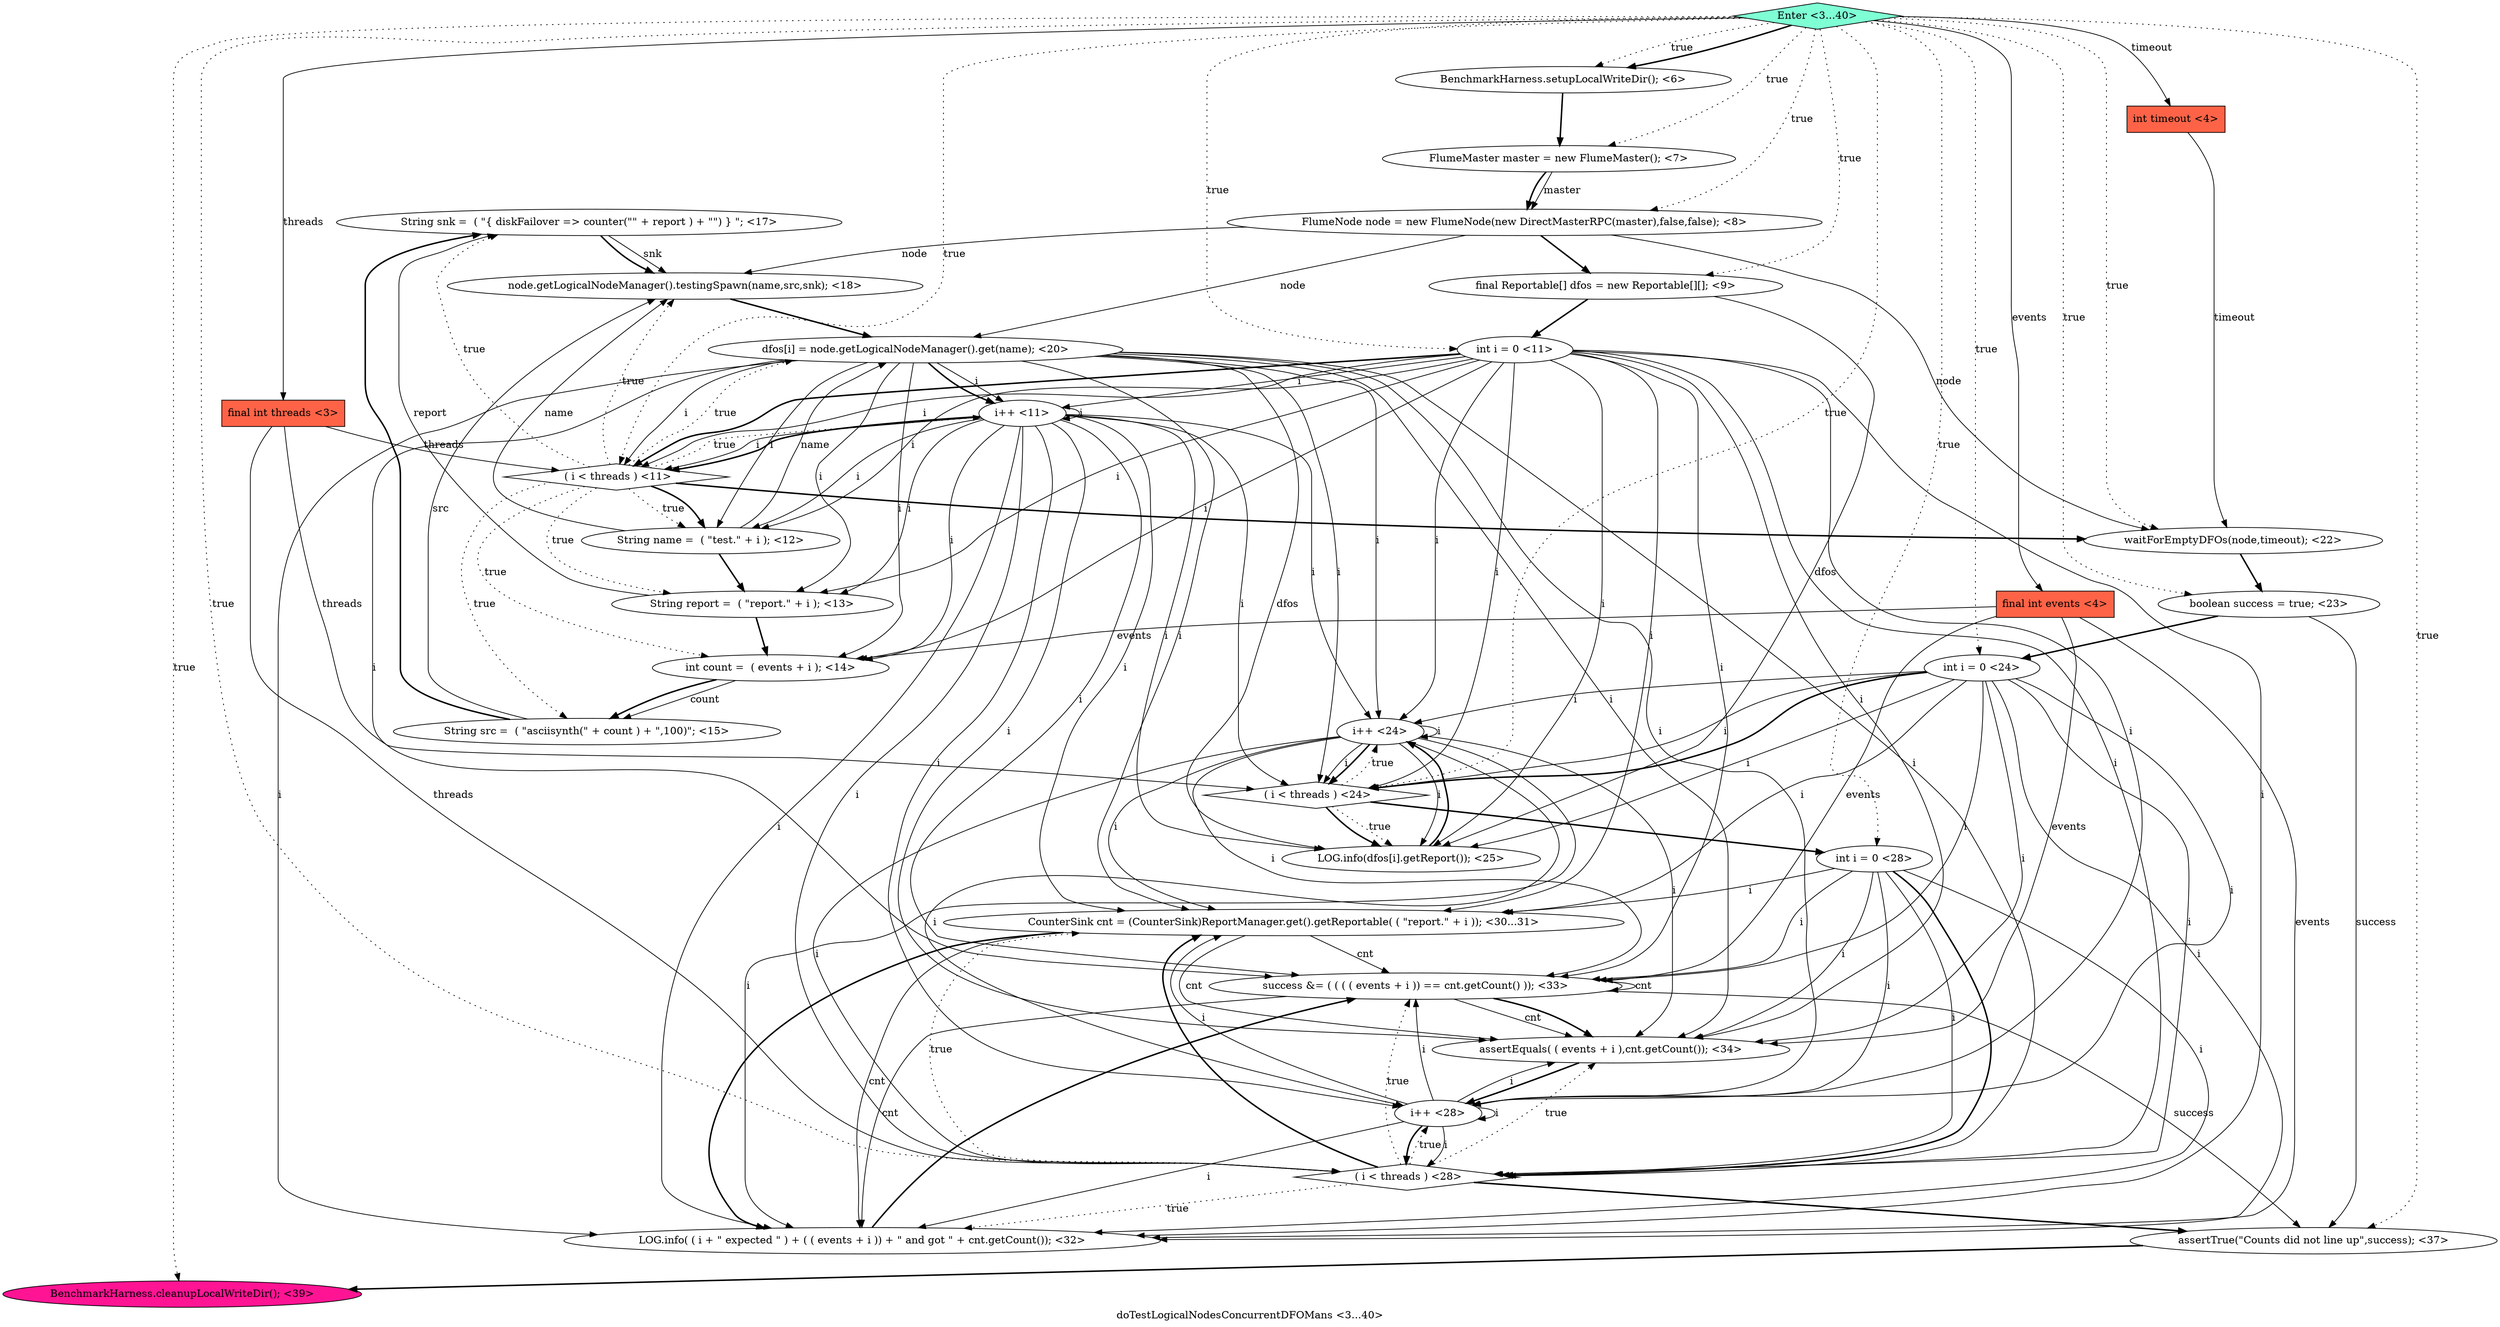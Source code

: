 digraph PDG {
label = "doTestLogicalNodesConcurrentDFOMans <3...40>";
0.14 [style = filled, label = "String snk =  ( \"{ diskFailover => counter(\"\" + report ) + \"\") } \"; <17>", fillcolor = white, shape = ellipse];
0.31 [style = filled, label = "BenchmarkHarness.cleanupLocalWriteDir(); <39>", fillcolor = deeppink, shape = ellipse];
0.17 [style = filled, label = "waitForEmptyDFOs(node,timeout); <22>", fillcolor = white, shape = ellipse];
0.26 [style = filled, label = "CounterSink cnt = (CounterSink)ReportManager.get().getReportable( ( \"report.\" + i )); <30...31>", fillcolor = white, shape = ellipse];
0.28 [style = filled, label = "success &= ( ( ( ( events + i )) == cnt.getCount() )); <33>", fillcolor = white, shape = ellipse];
0.18 [style = filled, label = "boolean success = true; <23>", fillcolor = white, shape = ellipse];
0.15 [style = filled, label = "node.getLogicalNodeManager().testingSpawn(name,src,snk); <18>", fillcolor = white, shape = ellipse];
0.27 [style = filled, label = "LOG.info( ( i + \" expected \" ) + ( ( events + i )) + \" and got \" + cnt.getCount()); <32>", fillcolor = white, shape = ellipse];
0.0 [style = filled, label = "final int threads <3>", fillcolor = tomato, shape = box];
0.24 [style = filled, label = " ( i < threads ) <28>", fillcolor = white, shape = diamond];
0.21 [style = filled, label = "i++ <24>", fillcolor = white, shape = ellipse];
0.16 [style = filled, label = "dfos[i] = node.getLogicalNodeManager().get(name); <20>", fillcolor = white, shape = ellipse];
0.9 [style = filled, label = "i++ <11>", fillcolor = white, shape = ellipse];
0.3 [style = filled, label = "BenchmarkHarness.setupLocalWriteDir(); <6>", fillcolor = white, shape = ellipse];
0.5 [style = filled, label = "FlumeNode node = new FlumeNode(new DirectMasterRPC(master),false,false); <8>", fillcolor = white, shape = ellipse];
0.6 [style = filled, label = "final Reportable[] dfos = new Reportable[][]; <9>", fillcolor = white, shape = ellipse];
0.8 [style = filled, label = " ( i < threads ) <11>", fillcolor = white, shape = diamond];
0.22 [style = filled, label = "LOG.info(dfos[i].getReport()); <25>", fillcolor = white, shape = ellipse];
0.11 [style = filled, label = "String report =  ( \"report.\" + i ); <13>", fillcolor = white, shape = ellipse];
0.25 [style = filled, label = "i++ <28>", fillcolor = white, shape = ellipse];
0.32 [style = filled, label = "Enter <3...40>", fillcolor = aquamarine, shape = diamond];
0.30 [style = filled, label = "assertTrue(\"Counts did not line up\",success); <37>", fillcolor = white, shape = ellipse];
0.10 [style = filled, label = "String name =  ( \"test.\" + i ); <12>", fillcolor = white, shape = ellipse];
0.29 [style = filled, label = "assertEquals( ( events + i ),cnt.getCount()); <34>", fillcolor = white, shape = ellipse];
0.19 [style = filled, label = "int i = 0 <24>", fillcolor = white, shape = ellipse];
0.7 [style = filled, label = "int i = 0 <11>", fillcolor = white, shape = ellipse];
0.2 [style = filled, label = "int timeout <4>", fillcolor = tomato, shape = box];
0.23 [style = filled, label = "int i = 0 <28>", fillcolor = white, shape = ellipse];
0.12 [style = filled, label = "int count =  ( events + i ); <14>", fillcolor = white, shape = ellipse];
0.20 [style = filled, label = " ( i < threads ) <24>", fillcolor = white, shape = diamond];
0.4 [style = filled, label = "FlumeMaster master = new FlumeMaster(); <7>", fillcolor = white, shape = ellipse];
0.1 [style = filled, label = "final int events <4>", fillcolor = tomato, shape = box];
0.13 [style = filled, label = "String src =  ( \"asciisynth(\" + count ) + \",100)\"; <15>", fillcolor = white, shape = ellipse];
0.0 -> 0.8 [style = solid, label="threads"];
0.0 -> 0.20 [style = solid, label="threads"];
0.0 -> 0.24 [style = solid, label="threads"];
0.1 -> 0.12 [style = solid, label="events"];
0.1 -> 0.27 [style = solid, label="events"];
0.1 -> 0.28 [style = solid, label="events"];
0.1 -> 0.29 [style = solid, label="events"];
0.2 -> 0.17 [style = solid, label="timeout"];
0.3 -> 0.4 [style = bold, label=""];
0.4 -> 0.5 [style = solid, label="master"];
0.4 -> 0.5 [style = bold, label=""];
0.5 -> 0.6 [style = bold, label=""];
0.5 -> 0.15 [style = solid, label="node"];
0.5 -> 0.16 [style = solid, label="node"];
0.5 -> 0.17 [style = solid, label="node"];
0.6 -> 0.7 [style = bold, label=""];
0.6 -> 0.22 [style = solid, label="dfos"];
0.7 -> 0.8 [style = solid, label="i"];
0.7 -> 0.8 [style = bold, label=""];
0.7 -> 0.9 [style = solid, label="i"];
0.7 -> 0.10 [style = solid, label="i"];
0.7 -> 0.11 [style = solid, label="i"];
0.7 -> 0.12 [style = solid, label="i"];
0.7 -> 0.20 [style = solid, label="i"];
0.7 -> 0.21 [style = solid, label="i"];
0.7 -> 0.22 [style = solid, label="i"];
0.7 -> 0.24 [style = solid, label="i"];
0.7 -> 0.25 [style = solid, label="i"];
0.7 -> 0.26 [style = solid, label="i"];
0.7 -> 0.27 [style = solid, label="i"];
0.7 -> 0.28 [style = solid, label="i"];
0.7 -> 0.29 [style = solid, label="i"];
0.8 -> 0.9 [style = dotted, label="true"];
0.8 -> 0.10 [style = dotted, label="true"];
0.8 -> 0.10 [style = bold, label=""];
0.8 -> 0.11 [style = dotted, label="true"];
0.8 -> 0.12 [style = dotted, label="true"];
0.8 -> 0.13 [style = dotted, label="true"];
0.8 -> 0.14 [style = dotted, label="true"];
0.8 -> 0.15 [style = dotted, label="true"];
0.8 -> 0.16 [style = dotted, label="true"];
0.8 -> 0.17 [style = bold, label=""];
0.9 -> 0.8 [style = solid, label="i"];
0.9 -> 0.8 [style = bold, label=""];
0.9 -> 0.9 [style = solid, label="i"];
0.9 -> 0.10 [style = solid, label="i"];
0.9 -> 0.11 [style = solid, label="i"];
0.9 -> 0.12 [style = solid, label="i"];
0.9 -> 0.20 [style = solid, label="i"];
0.9 -> 0.21 [style = solid, label="i"];
0.9 -> 0.22 [style = solid, label="i"];
0.9 -> 0.24 [style = solid, label="i"];
0.9 -> 0.25 [style = solid, label="i"];
0.9 -> 0.26 [style = solid, label="i"];
0.9 -> 0.27 [style = solid, label="i"];
0.9 -> 0.28 [style = solid, label="i"];
0.9 -> 0.29 [style = solid, label="i"];
0.10 -> 0.11 [style = bold, label=""];
0.10 -> 0.15 [style = solid, label="name"];
0.10 -> 0.16 [style = solid, label="name"];
0.11 -> 0.12 [style = bold, label=""];
0.11 -> 0.14 [style = solid, label="report"];
0.12 -> 0.13 [style = solid, label="count"];
0.12 -> 0.13 [style = bold, label=""];
0.13 -> 0.14 [style = bold, label=""];
0.13 -> 0.15 [style = solid, label="src"];
0.14 -> 0.15 [style = solid, label="snk"];
0.14 -> 0.15 [style = bold, label=""];
0.15 -> 0.16 [style = bold, label=""];
0.16 -> 0.8 [style = solid, label="i"];
0.16 -> 0.9 [style = solid, label="i"];
0.16 -> 0.9 [style = bold, label=""];
0.16 -> 0.10 [style = solid, label="i"];
0.16 -> 0.11 [style = solid, label="i"];
0.16 -> 0.12 [style = solid, label="i"];
0.16 -> 0.20 [style = solid, label="i"];
0.16 -> 0.21 [style = solid, label="i"];
0.16 -> 0.22 [style = solid, label="dfos"];
0.16 -> 0.24 [style = solid, label="i"];
0.16 -> 0.25 [style = solid, label="i"];
0.16 -> 0.26 [style = solid, label="i"];
0.16 -> 0.27 [style = solid, label="i"];
0.16 -> 0.28 [style = solid, label="i"];
0.16 -> 0.29 [style = solid, label="i"];
0.17 -> 0.18 [style = bold, label=""];
0.18 -> 0.19 [style = bold, label=""];
0.18 -> 0.30 [style = solid, label="success"];
0.19 -> 0.20 [style = solid, label="i"];
0.19 -> 0.20 [style = bold, label=""];
0.19 -> 0.21 [style = solid, label="i"];
0.19 -> 0.22 [style = solid, label="i"];
0.19 -> 0.24 [style = solid, label="i"];
0.19 -> 0.25 [style = solid, label="i"];
0.19 -> 0.26 [style = solid, label="i"];
0.19 -> 0.27 [style = solid, label="i"];
0.19 -> 0.28 [style = solid, label="i"];
0.19 -> 0.29 [style = solid, label="i"];
0.20 -> 0.21 [style = dotted, label="true"];
0.20 -> 0.22 [style = dotted, label="true"];
0.20 -> 0.22 [style = bold, label=""];
0.20 -> 0.23 [style = bold, label=""];
0.21 -> 0.20 [style = solid, label="i"];
0.21 -> 0.20 [style = bold, label=""];
0.21 -> 0.21 [style = solid, label="i"];
0.21 -> 0.22 [style = solid, label="i"];
0.21 -> 0.24 [style = solid, label="i"];
0.21 -> 0.25 [style = solid, label="i"];
0.21 -> 0.26 [style = solid, label="i"];
0.21 -> 0.27 [style = solid, label="i"];
0.21 -> 0.28 [style = solid, label="i"];
0.21 -> 0.29 [style = solid, label="i"];
0.22 -> 0.21 [style = bold, label=""];
0.23 -> 0.24 [style = solid, label="i"];
0.23 -> 0.24 [style = bold, label=""];
0.23 -> 0.25 [style = solid, label="i"];
0.23 -> 0.26 [style = solid, label="i"];
0.23 -> 0.27 [style = solid, label="i"];
0.23 -> 0.28 [style = solid, label="i"];
0.23 -> 0.29 [style = solid, label="i"];
0.24 -> 0.25 [style = dotted, label="true"];
0.24 -> 0.26 [style = dotted, label="true"];
0.24 -> 0.26 [style = bold, label=""];
0.24 -> 0.27 [style = dotted, label="true"];
0.24 -> 0.28 [style = dotted, label="true"];
0.24 -> 0.29 [style = dotted, label="true"];
0.24 -> 0.30 [style = bold, label=""];
0.25 -> 0.24 [style = solid, label="i"];
0.25 -> 0.24 [style = bold, label=""];
0.25 -> 0.25 [style = solid, label="i"];
0.25 -> 0.26 [style = solid, label="i"];
0.25 -> 0.27 [style = solid, label="i"];
0.25 -> 0.28 [style = solid, label="i"];
0.25 -> 0.29 [style = solid, label="i"];
0.26 -> 0.27 [style = solid, label="cnt"];
0.26 -> 0.27 [style = bold, label=""];
0.26 -> 0.28 [style = solid, label="cnt"];
0.26 -> 0.29 [style = solid, label="cnt"];
0.27 -> 0.28 [style = bold, label=""];
0.28 -> 0.27 [style = solid, label="cnt"];
0.28 -> 0.28 [style = solid, label="cnt"];
0.28 -> 0.29 [style = solid, label="cnt"];
0.28 -> 0.29 [style = bold, label=""];
0.28 -> 0.30 [style = solid, label="success"];
0.29 -> 0.25 [style = bold, label=""];
0.30 -> 0.31 [style = bold, label=""];
0.32 -> 0.0 [style = solid, label="threads"];
0.32 -> 0.1 [style = solid, label="events"];
0.32 -> 0.2 [style = solid, label="timeout"];
0.32 -> 0.3 [style = dotted, label="true"];
0.32 -> 0.3 [style = bold, label=""];
0.32 -> 0.4 [style = dotted, label="true"];
0.32 -> 0.5 [style = dotted, label="true"];
0.32 -> 0.6 [style = dotted, label="true"];
0.32 -> 0.7 [style = dotted, label="true"];
0.32 -> 0.8 [style = dotted, label="true"];
0.32 -> 0.17 [style = dotted, label="true"];
0.32 -> 0.18 [style = dotted, label="true"];
0.32 -> 0.19 [style = dotted, label="true"];
0.32 -> 0.20 [style = dotted, label="true"];
0.32 -> 0.23 [style = dotted, label="true"];
0.32 -> 0.24 [style = dotted, label="true"];
0.32 -> 0.30 [style = dotted, label="true"];
0.32 -> 0.31 [style = dotted, label="true"];
}
